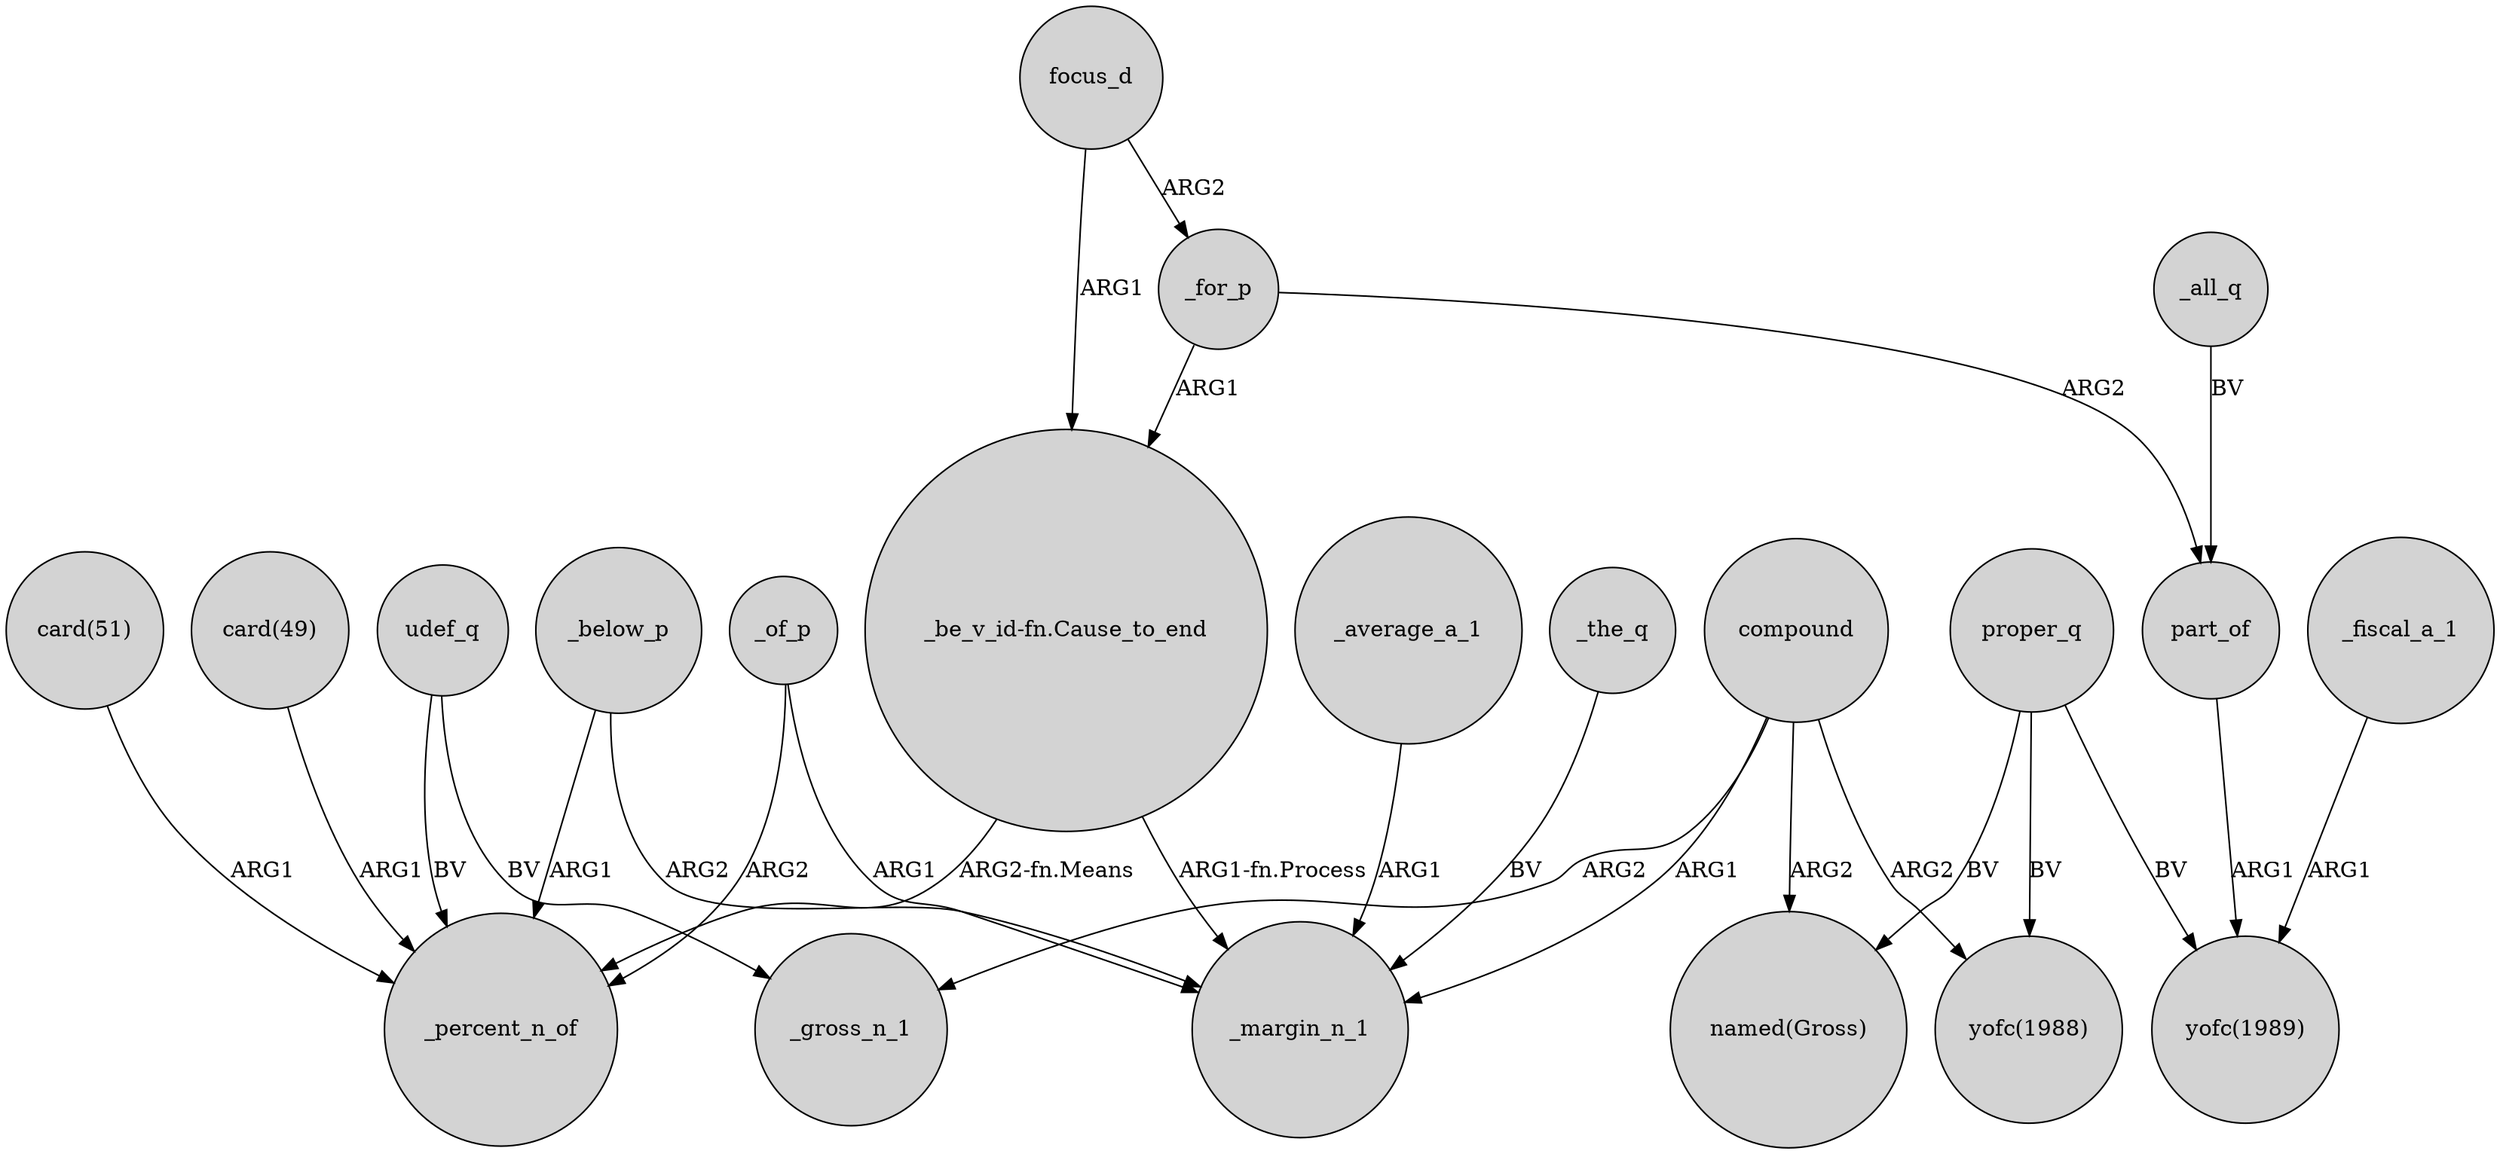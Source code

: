 digraph {
	node [shape=circle style=filled]
	focus_d -> "_be_v_id-fn.Cause_to_end" [label=ARG1]
	_average_a_1 -> _margin_n_1 [label=ARG1]
	proper_q -> "named(Gross)" [label=BV]
	_below_p -> _margin_n_1 [label=ARG2]
	compound -> _margin_n_1 [label=ARG1]
	compound -> "yofc(1988)" [label=ARG2]
	_for_p -> part_of [label=ARG2]
	compound -> _gross_n_1 [label=ARG2]
	_fiscal_a_1 -> "yofc(1989)" [label=ARG1]
	_all_q -> part_of [label=BV]
	_the_q -> _margin_n_1 [label=BV]
	"_be_v_id-fn.Cause_to_end" -> _percent_n_of [label="ARG2-fn.Means"]
	compound -> "named(Gross)" [label=ARG2]
	"card(49)" -> _percent_n_of [label=ARG1]
	_below_p -> _percent_n_of [label=ARG1]
	_for_p -> "_be_v_id-fn.Cause_to_end" [label=ARG1]
	udef_q -> _percent_n_of [label=BV]
	udef_q -> _gross_n_1 [label=BV]
	proper_q -> "yofc(1989)" [label=BV]
	proper_q -> "yofc(1988)" [label=BV]
	"_be_v_id-fn.Cause_to_end" -> _margin_n_1 [label="ARG1-fn.Process"]
	"card(51)" -> _percent_n_of [label=ARG1]
	part_of -> "yofc(1989)" [label=ARG1]
	focus_d -> _for_p [label=ARG2]
	_of_p -> _margin_n_1 [label=ARG1]
	_of_p -> _percent_n_of [label=ARG2]
}

